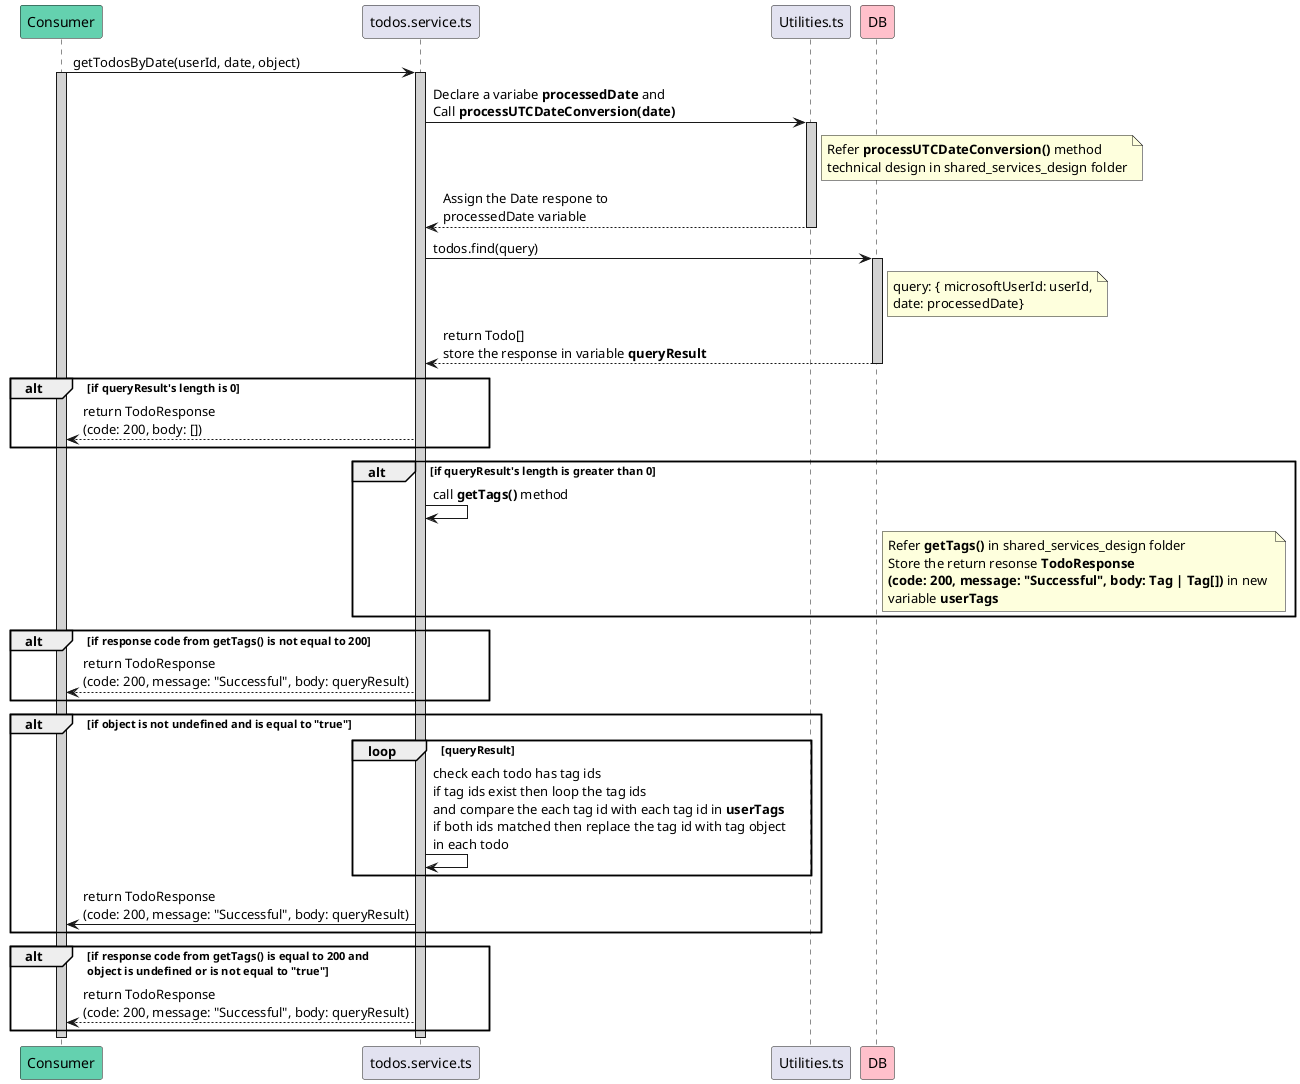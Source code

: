 @startuml getTodosByDate
participant Consumer #64D1AF
participant todos.service.ts
participant Utilities.ts
participant DB #FFC0CB

Consumer -> todos.service.ts : getTodosByDate(userId, date, object)
activate Consumer #D3D3D3
activate todos.service.ts #D3D3D3
    todos.service.ts -> Utilities.ts : Declare a variabe **processedDate** and \nCall **processUTCDateConversion(date)**
    activate Utilities.ts #D3D3D3
        note right of Utilities.ts: Refer **processUTCDateConversion()** method\ntechnical design in shared_services_design folder
        Utilities.ts --> todos.service.ts: Assign the Date respone to \nprocessedDate variable
    deactivate Utilities.ts
    
    todos.service.ts -> DB : todos.find(query)
    activate DB #D3D3D3
    note right of DB: query: { microsoftUserId: userId,\ndate: processedDate}
    DB --> todos.service.ts: return Todo[] \nstore the response in variable **queryResult**
    deactivate 
    
    alt if queryResult's length is 0
        todos.service.ts --> Consumer : return TodoResponse\n(code: 200, body: [])
    end

    alt if queryResult's length is greater than 0
        todos.service.ts -> todos.service.ts : call **getTags()** method
        note right of DB: Refer **getTags()** in shared_services_design folder \nStore the return resonse **TodoResponse**\n**(code: 200, message: "Successful", body: Tag | Tag[])** in new \nvariable **userTags**
    end

    alt if response code from getTags() is not equal to 200
        todos.service.ts --> Consumer : return TodoResponse\n(code: 200, message: "Successful", body: queryResult)
    end

    alt if object is not **undefined** and is equal to **"true"**
        loop queryResult
            todos.service.ts -> todos.service.ts: check each todo has tag ids \nif tag ids exist then loop the tag ids\nand compare the each tag id with each tag id in **userTags** \nif both ids matched then replace the tag id with tag object \nin each todo
        end
        todos.service.ts -> Consumer : return TodoResponse\n(code: 200, message: "Successful", body: queryResult)
    end

    alt if response code from getTags() is equal to 200 and \nobject is undefined or is not equal to "true"
        todos.service.ts --> Consumer : return TodoResponse\n(code: 200, message: "Successful", body: queryResult)
    end
deactivate todos.service.ts
deactivate Consumer
@enduml
